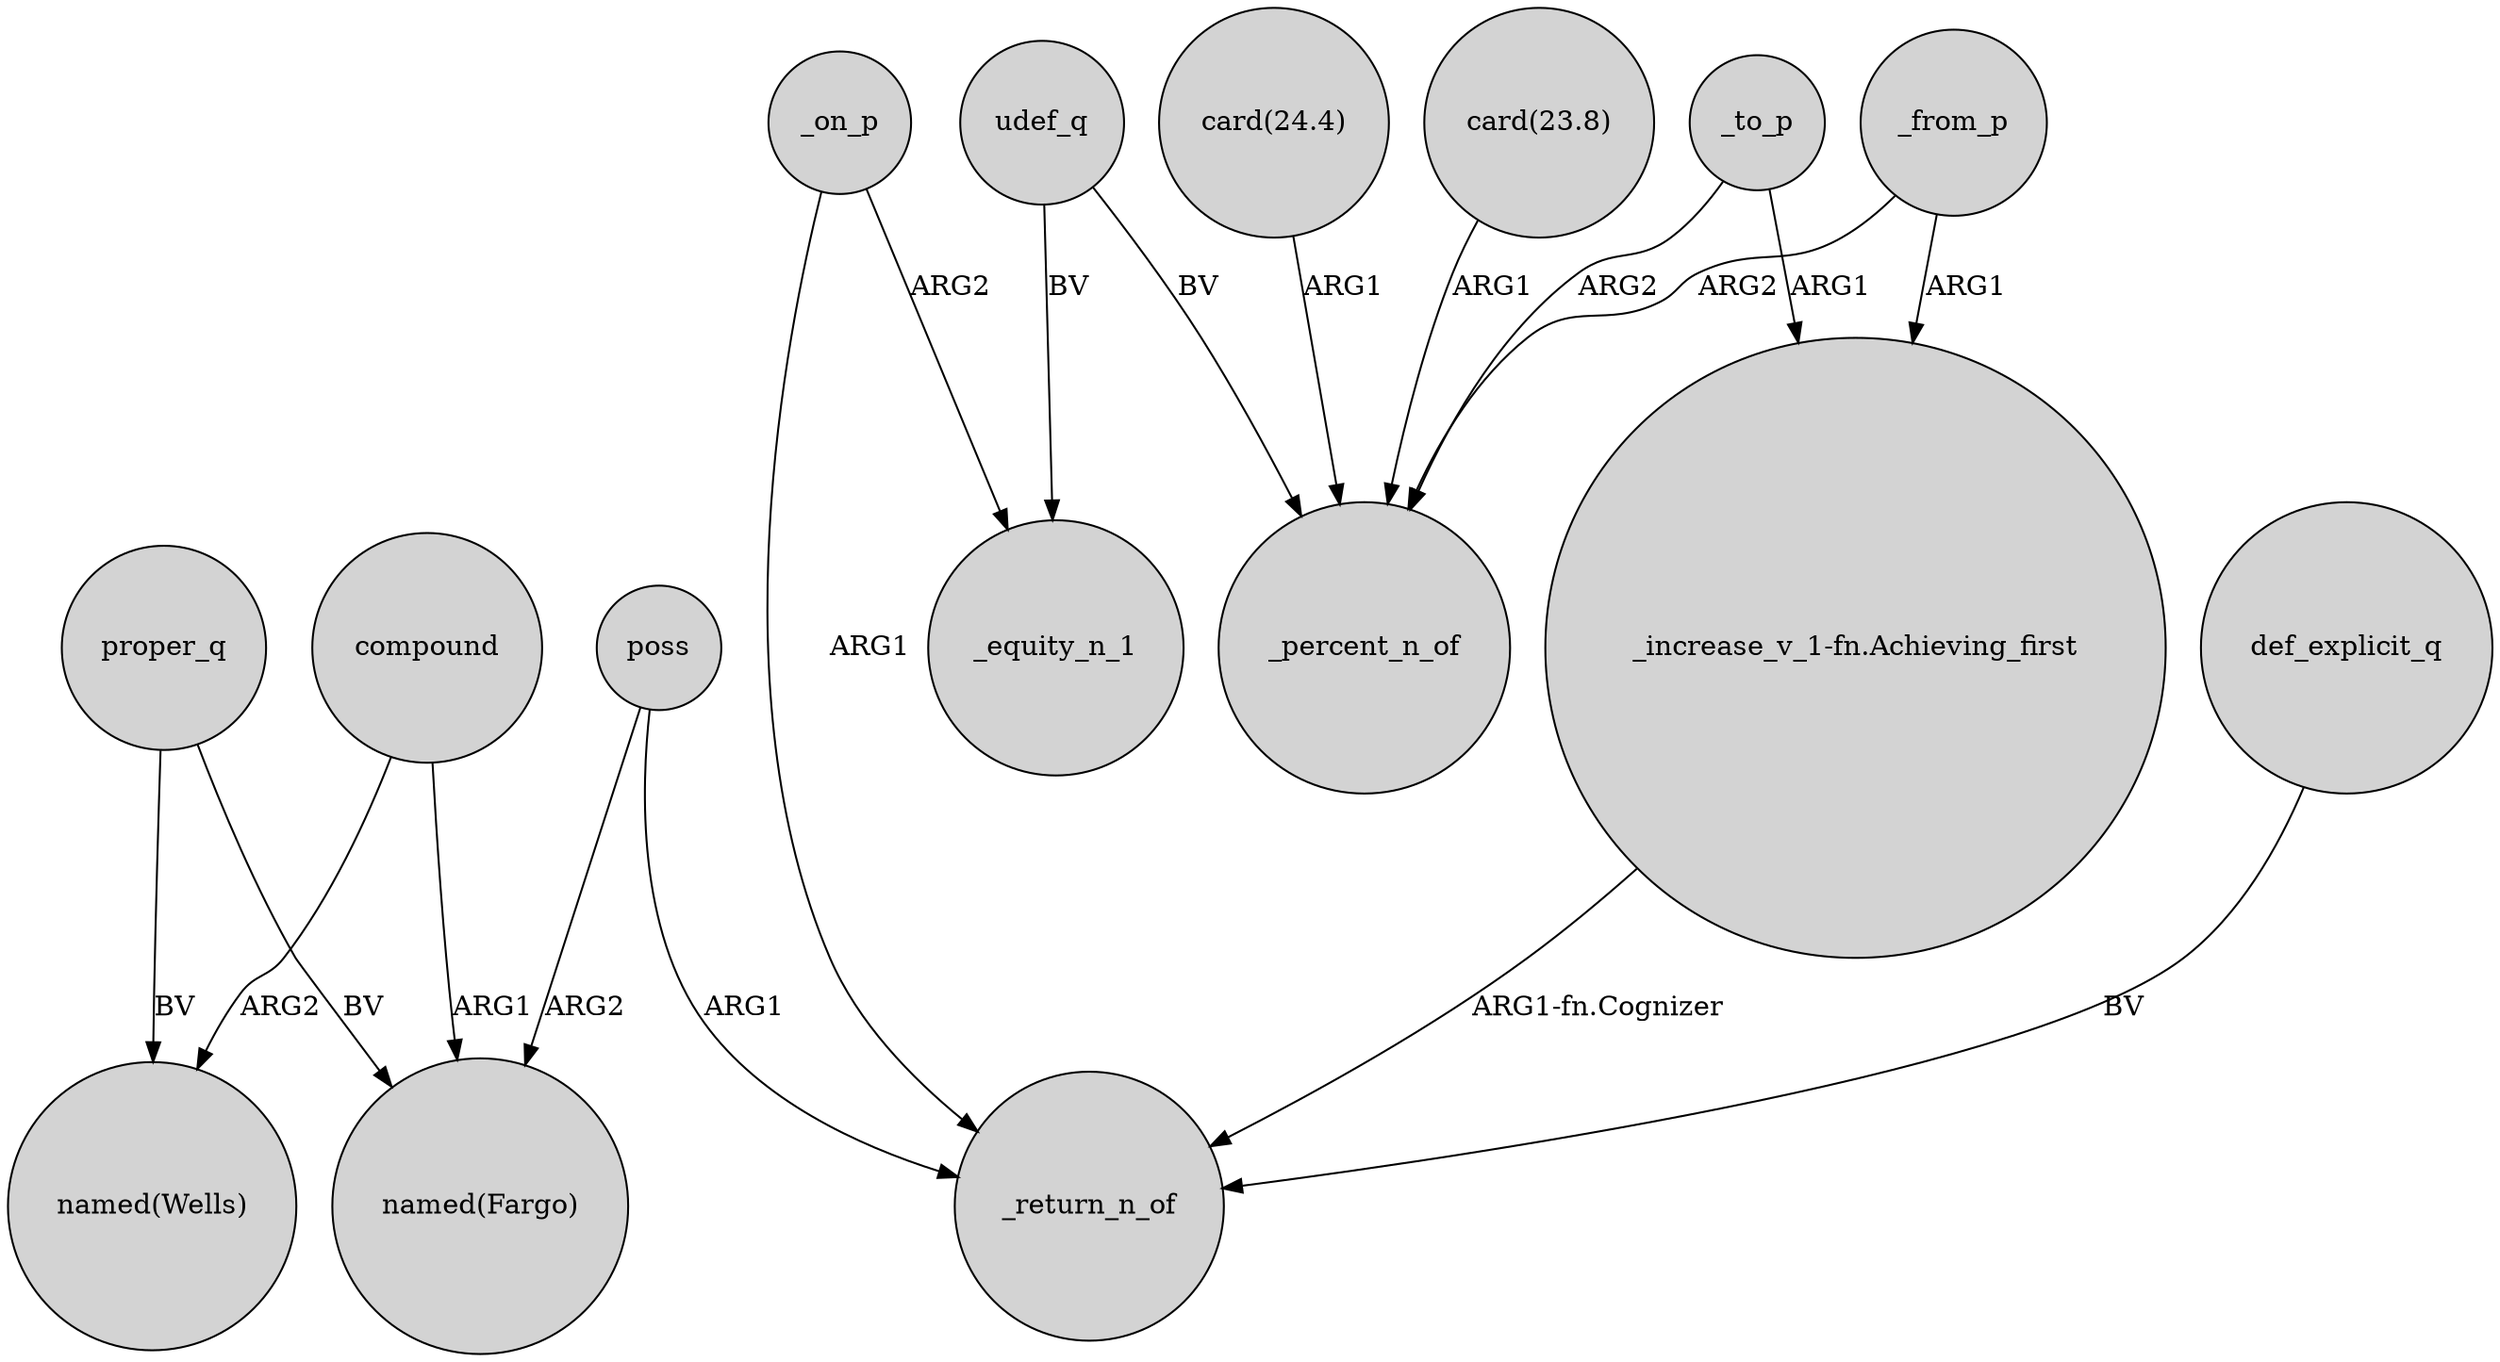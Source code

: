 digraph {
	node [shape=circle style=filled]
	poss -> "named(Fargo)" [label=ARG2]
	compound -> "named(Fargo)" [label=ARG1]
	poss -> _return_n_of [label=ARG1]
	_on_p -> _return_n_of [label=ARG1]
	udef_q -> _percent_n_of [label=BV]
	proper_q -> "named(Wells)" [label=BV]
	_to_p -> _percent_n_of [label=ARG2]
	udef_q -> _equity_n_1 [label=BV]
	compound -> "named(Wells)" [label=ARG2]
	def_explicit_q -> _return_n_of [label=BV]
	"card(24.4)" -> _percent_n_of [label=ARG1]
	proper_q -> "named(Fargo)" [label=BV]
	"_increase_v_1-fn.Achieving_first" -> _return_n_of [label="ARG1-fn.Cognizer"]
	_on_p -> _equity_n_1 [label=ARG2]
	_from_p -> "_increase_v_1-fn.Achieving_first" [label=ARG1]
	_from_p -> _percent_n_of [label=ARG2]
	_to_p -> "_increase_v_1-fn.Achieving_first" [label=ARG1]
	"card(23.8)" -> _percent_n_of [label=ARG1]
}
